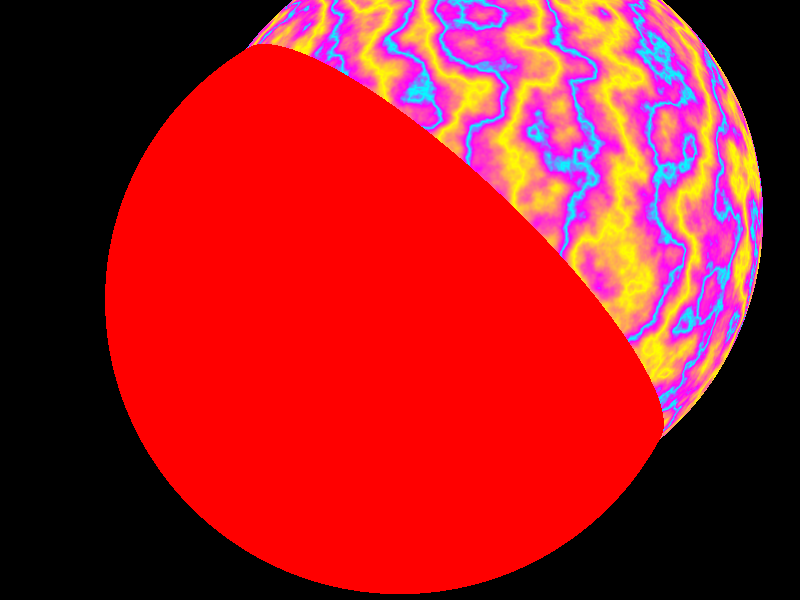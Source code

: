 // This is a simple red sphere

// first, the camera position
camera {
  location <2,5,-10>
  look_at <0,0,0>
}

// now, some light
light_source {
  <0,-10,0>
  color rgb <1,1,1>
}

sphere {
  <1,1,1>,5
  pigment {
    marble
    turbulence 1  // full turbulence
    color_map {
      [0.0 color rgb <1,1,0>]
      [0.8 color rgb <1,0,1>]
      [1.0 color rgb <0,1,1>]
    }
  }
}


// the sphere
sphere {
  <0,0,0>, 5
  pigment { color rgb <1,0,0> }
}

